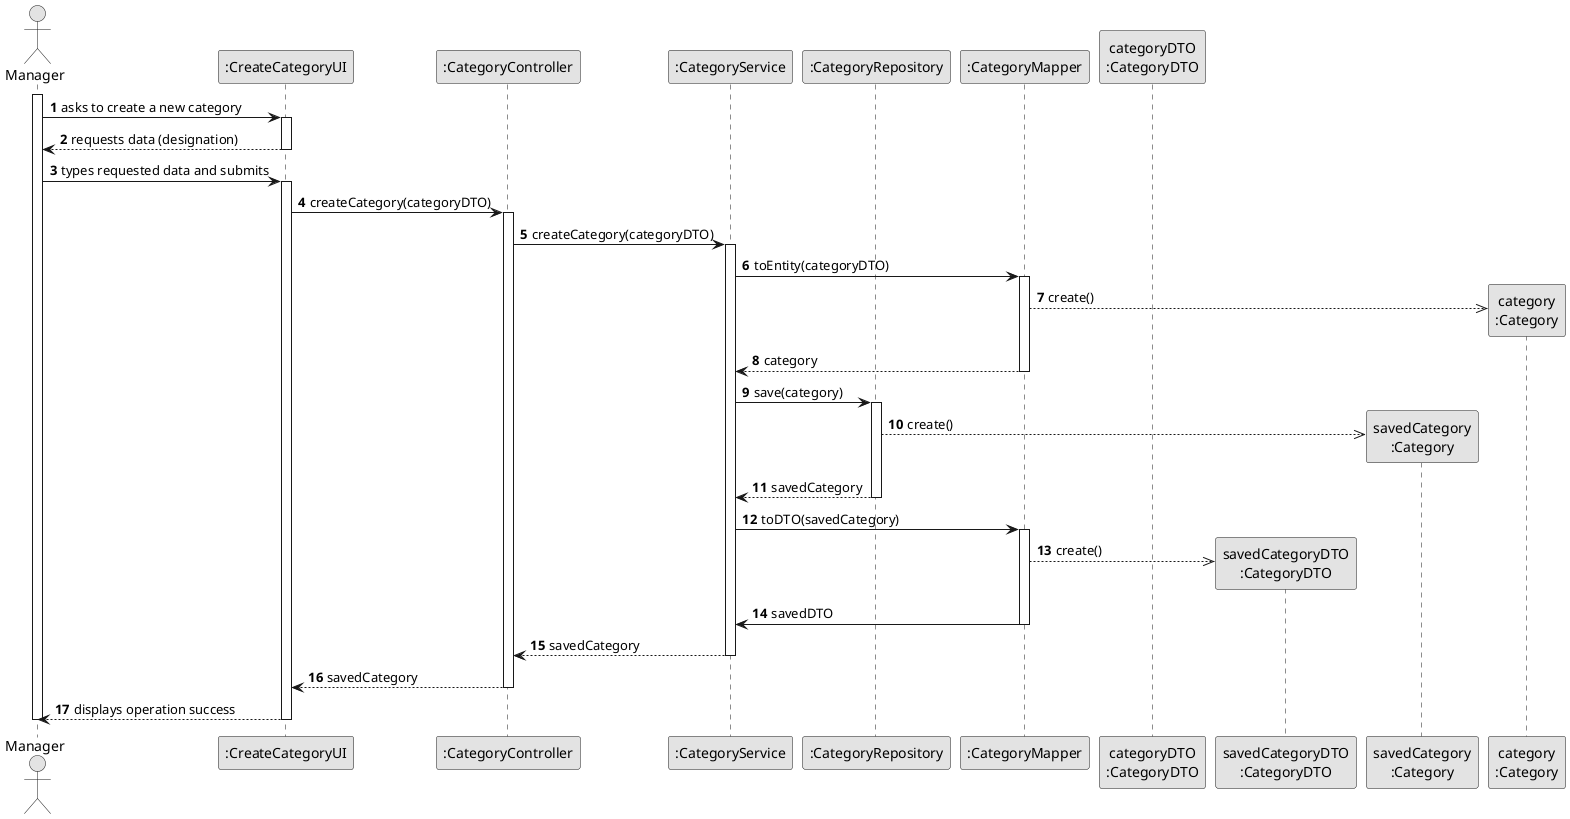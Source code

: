 @startuml
skinparam monochrome true
skinparam packageStyle rectangle
skinparam shadowing false

autonumber

actor Manager as M
participant ":CreateCategoryUI" as UI
participant ":CategoryController" as CTRL
participant ":CategoryService" as SERV
participant ":CategoryRepository" as REPO
participant ":CategoryMapper" as MAPPER

participant "categoryDTO\n:CategoryDTO" as DTO
participant "savedCategoryDTO\n:CategoryDTO" as SAVEDDTO


participant "savedCategory\n:Category" as SAVEDCATEGORY

participant "category\n:Category" as CATEGORY

activate M

    M -> UI : asks to create a new category
    activate UI

        UI --> M : requests data (designation)
    deactivate UI

    M -> UI : types requested data and submits
    activate UI

        UI -> CTRL : createCategory(categoryDTO)
        activate CTRL

            CTRL -> SERV : createCategory(categoryDTO)
            activate SERV

                    SERV -> MAPPER : toEntity(categoryDTO)
                activate MAPPER

                    MAPPER -->> CATEGORY**: create()

                    MAPPER --> SERV : category
                deactivate MAPPER
                SERV -> REPO : save(category)

                activate REPO

                    REPO -->> SAVEDCATEGORY**: create()

                    REPO --> SERV : savedCategory
                deactivate REPO

                SERV -> MAPPER : toDTO(savedCategory)
                activate MAPPER
                MAPPER -->> SAVEDDTO**: create()

                MAPPER -> SERV : savedDTO
                deactivate MAPPER

                SERV --> CTRL : savedCategory
            deactivate SERV

            CTRL --> UI : savedCategory
        deactivate CTRL

        UI --> M : displays operation success
    deactivate UI

deactivate M

@enduml
